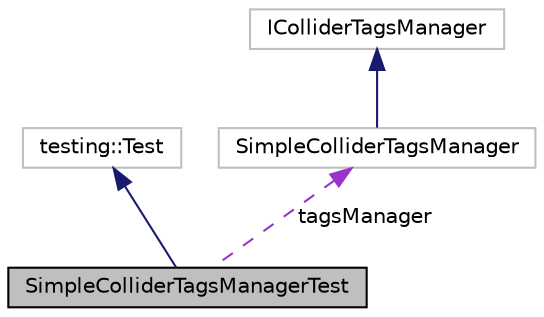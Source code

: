 digraph "SimpleColliderTagsManagerTest"
{
 // LATEX_PDF_SIZE
  edge [fontname="Helvetica",fontsize="10",labelfontname="Helvetica",labelfontsize="10"];
  node [fontname="Helvetica",fontsize="10",shape=record];
  Node1 [label="SimpleColliderTagsManagerTest",height=0.2,width=0.4,color="black", fillcolor="grey75", style="filled", fontcolor="black",tooltip=" "];
  Node2 -> Node1 [dir="back",color="midnightblue",fontsize="10",style="solid",fontname="Helvetica"];
  Node2 [label="testing::Test",height=0.2,width=0.4,color="grey75", fillcolor="white", style="filled",tooltip=" "];
  Node3 -> Node1 [dir="back",color="darkorchid3",fontsize="10",style="dashed",label=" tagsManager" ,fontname="Helvetica"];
  Node3 [label="SimpleColliderTagsManager",height=0.2,width=0.4,color="grey75", fillcolor="white", style="filled",URL="$class_simple_collider_tags_manager.html",tooltip=" "];
  Node4 -> Node3 [dir="back",color="midnightblue",fontsize="10",style="solid",fontname="Helvetica"];
  Node4 [label="IColliderTagsManager",height=0.2,width=0.4,color="grey75", fillcolor="white", style="filled",URL="$struct_i_collider_tags_manager.html",tooltip=" "];
}
